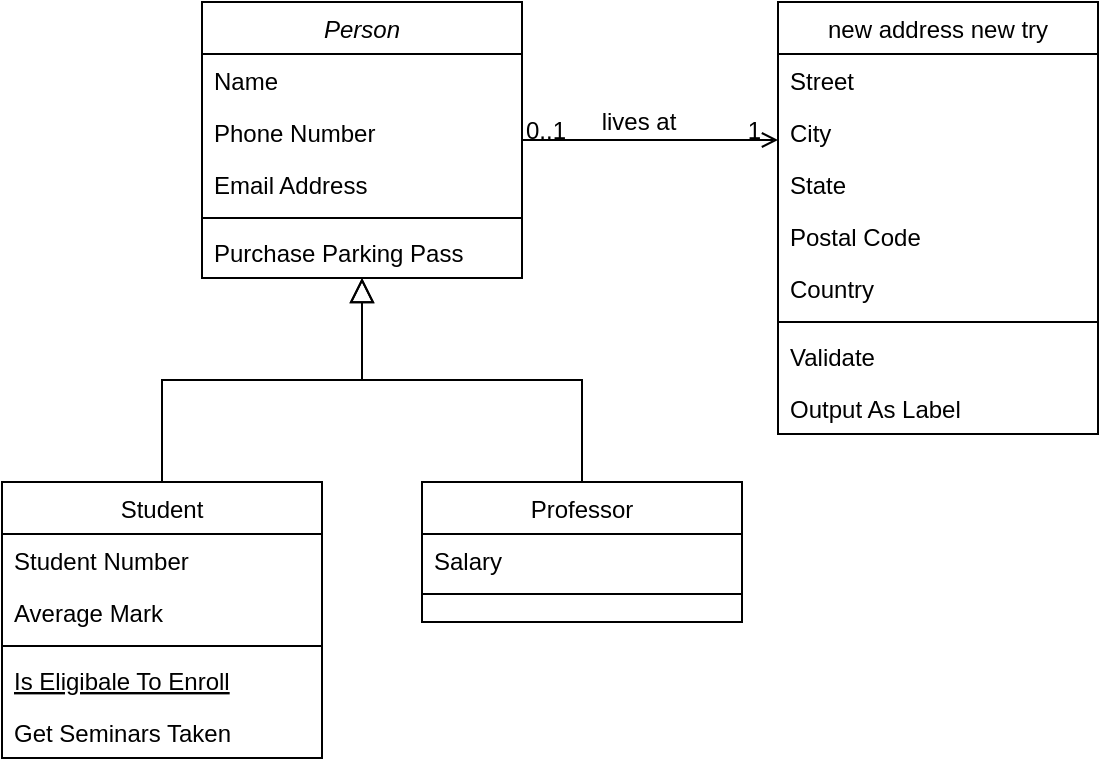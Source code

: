 <mxfile version="14.3.1" type="github">
  <diagram id="1P1mNFOilG-ObWMaHaUi" name="Page-1">
    <mxGraphModel dx="1038" dy="556" grid="1" gridSize="10" guides="1" tooltips="1" connect="1" arrows="1" fold="1" page="1" pageScale="1" pageWidth="850" pageHeight="1100" math="0" shadow="0">
      <root>
        <mxCell id="0" />
        <mxCell id="1" parent="0" />
        <mxCell id="uQTrHHxrY_wOQGLMupsu-1" value="Person" style="swimlane;fontStyle=2;align=center;verticalAlign=top;childLayout=stackLayout;horizontal=1;startSize=26;horizontalStack=0;resizeParent=1;resizeLast=0;collapsible=1;marginBottom=0;rounded=0;shadow=0;strokeWidth=1;" parent="1" vertex="1">
          <mxGeometry x="140" y="40" width="160" height="138" as="geometry">
            <mxRectangle x="230" y="140" width="160" height="26" as="alternateBounds" />
          </mxGeometry>
        </mxCell>
        <mxCell id="uQTrHHxrY_wOQGLMupsu-2" value="Name" style="text;align=left;verticalAlign=top;spacingLeft=4;spacingRight=4;overflow=hidden;rotatable=0;points=[[0,0.5],[1,0.5]];portConstraint=eastwest;" parent="uQTrHHxrY_wOQGLMupsu-1" vertex="1">
          <mxGeometry y="26" width="160" height="26" as="geometry" />
        </mxCell>
        <mxCell id="uQTrHHxrY_wOQGLMupsu-3" value="Phone Number" style="text;align=left;verticalAlign=top;spacingLeft=4;spacingRight=4;overflow=hidden;rotatable=0;points=[[0,0.5],[1,0.5]];portConstraint=eastwest;rounded=0;shadow=0;html=0;" parent="uQTrHHxrY_wOQGLMupsu-1" vertex="1">
          <mxGeometry y="52" width="160" height="26" as="geometry" />
        </mxCell>
        <mxCell id="uQTrHHxrY_wOQGLMupsu-4" value="Email Address" style="text;align=left;verticalAlign=top;spacingLeft=4;spacingRight=4;overflow=hidden;rotatable=0;points=[[0,0.5],[1,0.5]];portConstraint=eastwest;rounded=0;shadow=0;html=0;" parent="uQTrHHxrY_wOQGLMupsu-1" vertex="1">
          <mxGeometry y="78" width="160" height="26" as="geometry" />
        </mxCell>
        <mxCell id="uQTrHHxrY_wOQGLMupsu-5" value="" style="line;html=1;strokeWidth=1;align=left;verticalAlign=middle;spacingTop=-1;spacingLeft=3;spacingRight=3;rotatable=0;labelPosition=right;points=[];portConstraint=eastwest;" parent="uQTrHHxrY_wOQGLMupsu-1" vertex="1">
          <mxGeometry y="104" width="160" height="8" as="geometry" />
        </mxCell>
        <mxCell id="uQTrHHxrY_wOQGLMupsu-6" value="Purchase Parking Pass" style="text;align=left;verticalAlign=top;spacingLeft=4;spacingRight=4;overflow=hidden;rotatable=0;points=[[0,0.5],[1,0.5]];portConstraint=eastwest;" parent="uQTrHHxrY_wOQGLMupsu-1" vertex="1">
          <mxGeometry y="112" width="160" height="26" as="geometry" />
        </mxCell>
        <mxCell id="uQTrHHxrY_wOQGLMupsu-7" value="Student" style="swimlane;fontStyle=0;align=center;verticalAlign=top;childLayout=stackLayout;horizontal=1;startSize=26;horizontalStack=0;resizeParent=1;resizeLast=0;collapsible=1;marginBottom=0;rounded=0;shadow=0;strokeWidth=1;" parent="1" vertex="1">
          <mxGeometry x="40" y="280" width="160" height="138" as="geometry">
            <mxRectangle x="130" y="380" width="160" height="26" as="alternateBounds" />
          </mxGeometry>
        </mxCell>
        <mxCell id="uQTrHHxrY_wOQGLMupsu-8" value="Student Number" style="text;align=left;verticalAlign=top;spacingLeft=4;spacingRight=4;overflow=hidden;rotatable=0;points=[[0,0.5],[1,0.5]];portConstraint=eastwest;" parent="uQTrHHxrY_wOQGLMupsu-7" vertex="1">
          <mxGeometry y="26" width="160" height="26" as="geometry" />
        </mxCell>
        <mxCell id="uQTrHHxrY_wOQGLMupsu-9" value="Average Mark" style="text;align=left;verticalAlign=top;spacingLeft=4;spacingRight=4;overflow=hidden;rotatable=0;points=[[0,0.5],[1,0.5]];portConstraint=eastwest;rounded=0;shadow=0;html=0;" parent="uQTrHHxrY_wOQGLMupsu-7" vertex="1">
          <mxGeometry y="52" width="160" height="26" as="geometry" />
        </mxCell>
        <mxCell id="uQTrHHxrY_wOQGLMupsu-10" value="" style="line;html=1;strokeWidth=1;align=left;verticalAlign=middle;spacingTop=-1;spacingLeft=3;spacingRight=3;rotatable=0;labelPosition=right;points=[];portConstraint=eastwest;" parent="uQTrHHxrY_wOQGLMupsu-7" vertex="1">
          <mxGeometry y="78" width="160" height="8" as="geometry" />
        </mxCell>
        <mxCell id="uQTrHHxrY_wOQGLMupsu-11" value="Is Eligibale To Enroll" style="text;align=left;verticalAlign=top;spacingLeft=4;spacingRight=4;overflow=hidden;rotatable=0;points=[[0,0.5],[1,0.5]];portConstraint=eastwest;fontStyle=4" parent="uQTrHHxrY_wOQGLMupsu-7" vertex="1">
          <mxGeometry y="86" width="160" height="26" as="geometry" />
        </mxCell>
        <mxCell id="uQTrHHxrY_wOQGLMupsu-12" value="Get Seminars Taken" style="text;align=left;verticalAlign=top;spacingLeft=4;spacingRight=4;overflow=hidden;rotatable=0;points=[[0,0.5],[1,0.5]];portConstraint=eastwest;" parent="uQTrHHxrY_wOQGLMupsu-7" vertex="1">
          <mxGeometry y="112" width="160" height="26" as="geometry" />
        </mxCell>
        <mxCell id="uQTrHHxrY_wOQGLMupsu-13" value="" style="endArrow=block;endSize=10;endFill=0;shadow=0;strokeWidth=1;rounded=0;edgeStyle=elbowEdgeStyle;elbow=vertical;" parent="1" source="uQTrHHxrY_wOQGLMupsu-7" target="uQTrHHxrY_wOQGLMupsu-1" edge="1">
          <mxGeometry width="160" relative="1" as="geometry">
            <mxPoint x="120" y="123" as="sourcePoint" />
            <mxPoint x="120" y="123" as="targetPoint" />
          </mxGeometry>
        </mxCell>
        <mxCell id="uQTrHHxrY_wOQGLMupsu-14" value="Professor" style="swimlane;fontStyle=0;align=center;verticalAlign=top;childLayout=stackLayout;horizontal=1;startSize=26;horizontalStack=0;resizeParent=1;resizeLast=0;collapsible=1;marginBottom=0;rounded=0;shadow=0;strokeWidth=1;" parent="1" vertex="1">
          <mxGeometry x="250" y="280" width="160" height="70" as="geometry">
            <mxRectangle x="340" y="380" width="170" height="26" as="alternateBounds" />
          </mxGeometry>
        </mxCell>
        <mxCell id="uQTrHHxrY_wOQGLMupsu-15" value="Salary" style="text;align=left;verticalAlign=top;spacingLeft=4;spacingRight=4;overflow=hidden;rotatable=0;points=[[0,0.5],[1,0.5]];portConstraint=eastwest;" parent="uQTrHHxrY_wOQGLMupsu-14" vertex="1">
          <mxGeometry y="26" width="160" height="26" as="geometry" />
        </mxCell>
        <mxCell id="uQTrHHxrY_wOQGLMupsu-16" value="" style="line;html=1;strokeWidth=1;align=left;verticalAlign=middle;spacingTop=-1;spacingLeft=3;spacingRight=3;rotatable=0;labelPosition=right;points=[];portConstraint=eastwest;" parent="uQTrHHxrY_wOQGLMupsu-14" vertex="1">
          <mxGeometry y="52" width="160" height="8" as="geometry" />
        </mxCell>
        <mxCell id="uQTrHHxrY_wOQGLMupsu-17" value="" style="endArrow=block;endSize=10;endFill=0;shadow=0;strokeWidth=1;rounded=0;edgeStyle=elbowEdgeStyle;elbow=vertical;" parent="1" source="uQTrHHxrY_wOQGLMupsu-14" target="uQTrHHxrY_wOQGLMupsu-1" edge="1">
          <mxGeometry width="160" relative="1" as="geometry">
            <mxPoint x="130" y="293" as="sourcePoint" />
            <mxPoint x="230" y="191" as="targetPoint" />
          </mxGeometry>
        </mxCell>
        <mxCell id="uQTrHHxrY_wOQGLMupsu-18" value="new address new try" style="swimlane;fontStyle=0;align=center;verticalAlign=top;childLayout=stackLayout;horizontal=1;startSize=26;horizontalStack=0;resizeParent=1;resizeLast=0;collapsible=1;marginBottom=0;rounded=0;shadow=0;strokeWidth=1;" parent="1" vertex="1">
          <mxGeometry x="428" y="40" width="160" height="216" as="geometry">
            <mxRectangle x="550" y="140" width="160" height="26" as="alternateBounds" />
          </mxGeometry>
        </mxCell>
        <mxCell id="uQTrHHxrY_wOQGLMupsu-19" value="Street" style="text;align=left;verticalAlign=top;spacingLeft=4;spacingRight=4;overflow=hidden;rotatable=0;points=[[0,0.5],[1,0.5]];portConstraint=eastwest;" parent="uQTrHHxrY_wOQGLMupsu-18" vertex="1">
          <mxGeometry y="26" width="160" height="26" as="geometry" />
        </mxCell>
        <mxCell id="uQTrHHxrY_wOQGLMupsu-20" value="City" style="text;align=left;verticalAlign=top;spacingLeft=4;spacingRight=4;overflow=hidden;rotatable=0;points=[[0,0.5],[1,0.5]];portConstraint=eastwest;rounded=0;shadow=0;html=0;" parent="uQTrHHxrY_wOQGLMupsu-18" vertex="1">
          <mxGeometry y="52" width="160" height="26" as="geometry" />
        </mxCell>
        <mxCell id="uQTrHHxrY_wOQGLMupsu-21" value="State" style="text;align=left;verticalAlign=top;spacingLeft=4;spacingRight=4;overflow=hidden;rotatable=0;points=[[0,0.5],[1,0.5]];portConstraint=eastwest;rounded=0;shadow=0;html=0;" parent="uQTrHHxrY_wOQGLMupsu-18" vertex="1">
          <mxGeometry y="78" width="160" height="26" as="geometry" />
        </mxCell>
        <mxCell id="uQTrHHxrY_wOQGLMupsu-22" value="Postal Code" style="text;align=left;verticalAlign=top;spacingLeft=4;spacingRight=4;overflow=hidden;rotatable=0;points=[[0,0.5],[1,0.5]];portConstraint=eastwest;rounded=0;shadow=0;html=0;" parent="uQTrHHxrY_wOQGLMupsu-18" vertex="1">
          <mxGeometry y="104" width="160" height="26" as="geometry" />
        </mxCell>
        <mxCell id="uQTrHHxrY_wOQGLMupsu-23" value="Country" style="text;align=left;verticalAlign=top;spacingLeft=4;spacingRight=4;overflow=hidden;rotatable=0;points=[[0,0.5],[1,0.5]];portConstraint=eastwest;rounded=0;shadow=0;html=0;" parent="uQTrHHxrY_wOQGLMupsu-18" vertex="1">
          <mxGeometry y="130" width="160" height="26" as="geometry" />
        </mxCell>
        <mxCell id="uQTrHHxrY_wOQGLMupsu-24" value="" style="line;html=1;strokeWidth=1;align=left;verticalAlign=middle;spacingTop=-1;spacingLeft=3;spacingRight=3;rotatable=0;labelPosition=right;points=[];portConstraint=eastwest;" parent="uQTrHHxrY_wOQGLMupsu-18" vertex="1">
          <mxGeometry y="156" width="160" height="8" as="geometry" />
        </mxCell>
        <mxCell id="uQTrHHxrY_wOQGLMupsu-25" value="Validate" style="text;align=left;verticalAlign=top;spacingLeft=4;spacingRight=4;overflow=hidden;rotatable=0;points=[[0,0.5],[1,0.5]];portConstraint=eastwest;" parent="uQTrHHxrY_wOQGLMupsu-18" vertex="1">
          <mxGeometry y="164" width="160" height="26" as="geometry" />
        </mxCell>
        <mxCell id="uQTrHHxrY_wOQGLMupsu-26" value="Output As Label" style="text;align=left;verticalAlign=top;spacingLeft=4;spacingRight=4;overflow=hidden;rotatable=0;points=[[0,0.5],[1,0.5]];portConstraint=eastwest;" parent="uQTrHHxrY_wOQGLMupsu-18" vertex="1">
          <mxGeometry y="190" width="160" height="26" as="geometry" />
        </mxCell>
        <mxCell id="uQTrHHxrY_wOQGLMupsu-27" value="" style="endArrow=open;shadow=0;strokeWidth=1;rounded=0;endFill=1;edgeStyle=elbowEdgeStyle;elbow=vertical;" parent="1" source="uQTrHHxrY_wOQGLMupsu-1" target="uQTrHHxrY_wOQGLMupsu-18" edge="1">
          <mxGeometry x="0.5" y="41" relative="1" as="geometry">
            <mxPoint x="300" y="112" as="sourcePoint" />
            <mxPoint x="460" y="112" as="targetPoint" />
            <mxPoint x="-40" y="32" as="offset" />
          </mxGeometry>
        </mxCell>
        <mxCell id="uQTrHHxrY_wOQGLMupsu-28" value="0..1" style="resizable=0;align=left;verticalAlign=bottom;labelBackgroundColor=none;fontSize=12;" parent="uQTrHHxrY_wOQGLMupsu-27" connectable="0" vertex="1">
          <mxGeometry x="-1" relative="1" as="geometry">
            <mxPoint y="4" as="offset" />
          </mxGeometry>
        </mxCell>
        <mxCell id="uQTrHHxrY_wOQGLMupsu-29" value="1" style="resizable=0;align=right;verticalAlign=bottom;labelBackgroundColor=none;fontSize=12;" parent="uQTrHHxrY_wOQGLMupsu-27" connectable="0" vertex="1">
          <mxGeometry x="1" relative="1" as="geometry">
            <mxPoint x="-7" y="4" as="offset" />
          </mxGeometry>
        </mxCell>
        <mxCell id="uQTrHHxrY_wOQGLMupsu-30" value="lives at" style="text;html=1;resizable=0;points=[];;align=center;verticalAlign=middle;labelBackgroundColor=none;rounded=0;shadow=0;strokeWidth=1;fontSize=12;" parent="uQTrHHxrY_wOQGLMupsu-27" vertex="1" connectable="0">
          <mxGeometry x="0.5" y="49" relative="1" as="geometry">
            <mxPoint x="-38" y="40" as="offset" />
          </mxGeometry>
        </mxCell>
      </root>
    </mxGraphModel>
  </diagram>
</mxfile>
